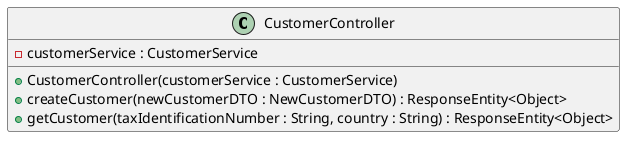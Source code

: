 @startuml

class CustomerController {
    - customerService : CustomerService

    +CustomerController(customerService : CustomerService)
    +createCustomer(newCustomerDTO : NewCustomerDTO) : ResponseEntity<Object>
    +getCustomer(taxIdentificationNumber : String, country : String) : ResponseEntity<Object>
}

@enduml